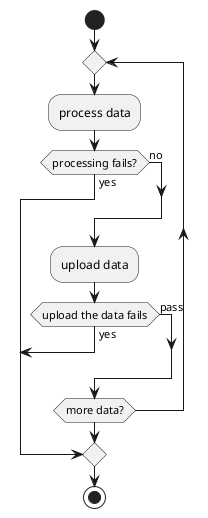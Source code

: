 {
  "sha1": "56w0qhw3tumeu2dt3mz50non3pxzmk1",
  "insertion": {
    "when": "2024-05-30T20:48:20.666Z",
    "url": "https://github.com/plantuml/plantuml/issues/1369",
    "user": "plantuml@gmail.com"
  }
}
@startuml
start
repeat
:process data;
if(processing fails?) then (yes)
break
else(no)
endif
:upload data;
if(upload the data fails) then (yes)
'arrow points to nothing
break
else (pass)
endif
repeat while (more data?)
stop
@enduml
